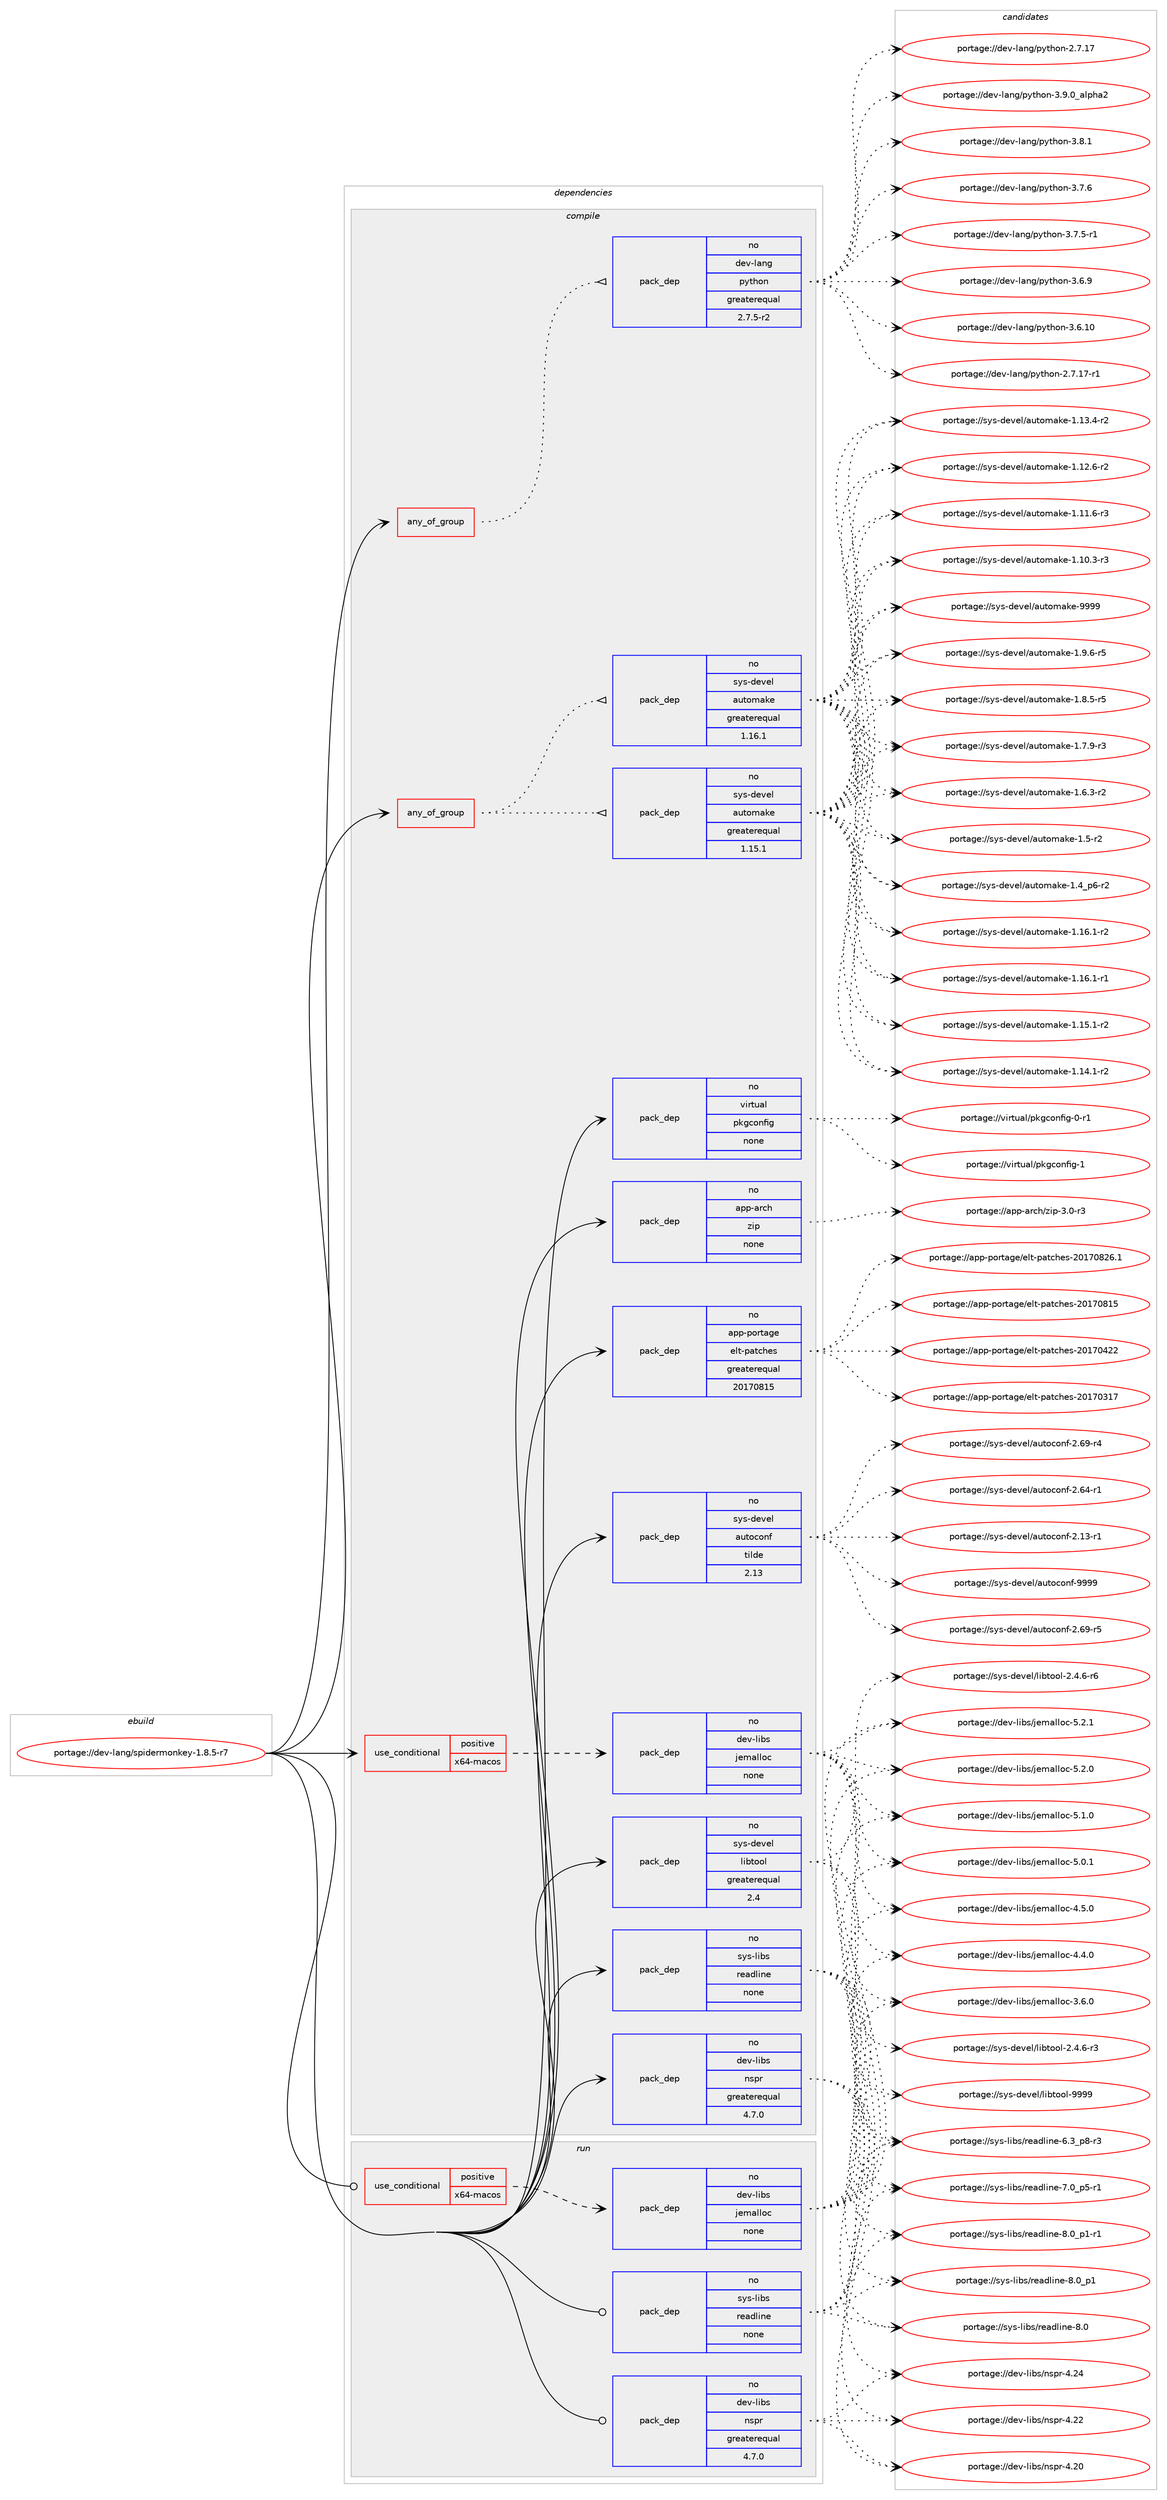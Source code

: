 digraph prolog {

# *************
# Graph options
# *************

newrank=true;
concentrate=true;
compound=true;
graph [rankdir=LR,fontname=Helvetica,fontsize=10,ranksep=1.5];#, ranksep=2.5, nodesep=0.2];
edge  [arrowhead=vee];
node  [fontname=Helvetica,fontsize=10];

# **********
# The ebuild
# **********

subgraph cluster_leftcol {
color=gray;
label=<<i>ebuild</i>>;
id [label="portage://dev-lang/spidermonkey-1.8.5-r7", color=red, width=4, href="../dev-lang/spidermonkey-1.8.5-r7.svg"];
}

# ****************
# The dependencies
# ****************

subgraph cluster_midcol {
color=gray;
label=<<i>dependencies</i>>;
subgraph cluster_compile {
fillcolor="#eeeeee";
style=filled;
label=<<i>compile</i>>;
subgraph any5180 {
dependency518188 [label=<<TABLE BORDER="0" CELLBORDER="1" CELLSPACING="0" CELLPADDING="4"><TR><TD CELLPADDING="10">any_of_group</TD></TR></TABLE>>, shape=none, color=red];subgraph pack385996 {
dependency518189 [label=<<TABLE BORDER="0" CELLBORDER="1" CELLSPACING="0" CELLPADDING="4" WIDTH="220"><TR><TD ROWSPAN="6" CELLPADDING="30">pack_dep</TD></TR><TR><TD WIDTH="110">no</TD></TR><TR><TD>dev-lang</TD></TR><TR><TD>python</TD></TR><TR><TD>greaterequal</TD></TR><TR><TD>2.7.5-r2</TD></TR></TABLE>>, shape=none, color=blue];
}
dependency518188:e -> dependency518189:w [weight=20,style="dotted",arrowhead="oinv"];
}
id:e -> dependency518188:w [weight=20,style="solid",arrowhead="vee"];
subgraph any5181 {
dependency518190 [label=<<TABLE BORDER="0" CELLBORDER="1" CELLSPACING="0" CELLPADDING="4"><TR><TD CELLPADDING="10">any_of_group</TD></TR></TABLE>>, shape=none, color=red];subgraph pack385997 {
dependency518191 [label=<<TABLE BORDER="0" CELLBORDER="1" CELLSPACING="0" CELLPADDING="4" WIDTH="220"><TR><TD ROWSPAN="6" CELLPADDING="30">pack_dep</TD></TR><TR><TD WIDTH="110">no</TD></TR><TR><TD>sys-devel</TD></TR><TR><TD>automake</TD></TR><TR><TD>greaterequal</TD></TR><TR><TD>1.16.1</TD></TR></TABLE>>, shape=none, color=blue];
}
dependency518190:e -> dependency518191:w [weight=20,style="dotted",arrowhead="oinv"];
subgraph pack385998 {
dependency518192 [label=<<TABLE BORDER="0" CELLBORDER="1" CELLSPACING="0" CELLPADDING="4" WIDTH="220"><TR><TD ROWSPAN="6" CELLPADDING="30">pack_dep</TD></TR><TR><TD WIDTH="110">no</TD></TR><TR><TD>sys-devel</TD></TR><TR><TD>automake</TD></TR><TR><TD>greaterequal</TD></TR><TR><TD>1.15.1</TD></TR></TABLE>>, shape=none, color=blue];
}
dependency518190:e -> dependency518192:w [weight=20,style="dotted",arrowhead="oinv"];
}
id:e -> dependency518190:w [weight=20,style="solid",arrowhead="vee"];
subgraph cond126775 {
dependency518193 [label=<<TABLE BORDER="0" CELLBORDER="1" CELLSPACING="0" CELLPADDING="4"><TR><TD ROWSPAN="3" CELLPADDING="10">use_conditional</TD></TR><TR><TD>positive</TD></TR><TR><TD>x64-macos</TD></TR></TABLE>>, shape=none, color=red];
subgraph pack385999 {
dependency518194 [label=<<TABLE BORDER="0" CELLBORDER="1" CELLSPACING="0" CELLPADDING="4" WIDTH="220"><TR><TD ROWSPAN="6" CELLPADDING="30">pack_dep</TD></TR><TR><TD WIDTH="110">no</TD></TR><TR><TD>dev-libs</TD></TR><TR><TD>jemalloc</TD></TR><TR><TD>none</TD></TR><TR><TD></TD></TR></TABLE>>, shape=none, color=blue];
}
dependency518193:e -> dependency518194:w [weight=20,style="dashed",arrowhead="vee"];
}
id:e -> dependency518193:w [weight=20,style="solid",arrowhead="vee"];
subgraph pack386000 {
dependency518195 [label=<<TABLE BORDER="0" CELLBORDER="1" CELLSPACING="0" CELLPADDING="4" WIDTH="220"><TR><TD ROWSPAN="6" CELLPADDING="30">pack_dep</TD></TR><TR><TD WIDTH="110">no</TD></TR><TR><TD>app-arch</TD></TR><TR><TD>zip</TD></TR><TR><TD>none</TD></TR><TR><TD></TD></TR></TABLE>>, shape=none, color=blue];
}
id:e -> dependency518195:w [weight=20,style="solid",arrowhead="vee"];
subgraph pack386001 {
dependency518196 [label=<<TABLE BORDER="0" CELLBORDER="1" CELLSPACING="0" CELLPADDING="4" WIDTH="220"><TR><TD ROWSPAN="6" CELLPADDING="30">pack_dep</TD></TR><TR><TD WIDTH="110">no</TD></TR><TR><TD>app-portage</TD></TR><TR><TD>elt-patches</TD></TR><TR><TD>greaterequal</TD></TR><TR><TD>20170815</TD></TR></TABLE>>, shape=none, color=blue];
}
id:e -> dependency518196:w [weight=20,style="solid",arrowhead="vee"];
subgraph pack386002 {
dependency518197 [label=<<TABLE BORDER="0" CELLBORDER="1" CELLSPACING="0" CELLPADDING="4" WIDTH="220"><TR><TD ROWSPAN="6" CELLPADDING="30">pack_dep</TD></TR><TR><TD WIDTH="110">no</TD></TR><TR><TD>dev-libs</TD></TR><TR><TD>nspr</TD></TR><TR><TD>greaterequal</TD></TR><TR><TD>4.7.0</TD></TR></TABLE>>, shape=none, color=blue];
}
id:e -> dependency518197:w [weight=20,style="solid",arrowhead="vee"];
subgraph pack386003 {
dependency518198 [label=<<TABLE BORDER="0" CELLBORDER="1" CELLSPACING="0" CELLPADDING="4" WIDTH="220"><TR><TD ROWSPAN="6" CELLPADDING="30">pack_dep</TD></TR><TR><TD WIDTH="110">no</TD></TR><TR><TD>sys-devel</TD></TR><TR><TD>autoconf</TD></TR><TR><TD>tilde</TD></TR><TR><TD>2.13</TD></TR></TABLE>>, shape=none, color=blue];
}
id:e -> dependency518198:w [weight=20,style="solid",arrowhead="vee"];
subgraph pack386004 {
dependency518199 [label=<<TABLE BORDER="0" CELLBORDER="1" CELLSPACING="0" CELLPADDING="4" WIDTH="220"><TR><TD ROWSPAN="6" CELLPADDING="30">pack_dep</TD></TR><TR><TD WIDTH="110">no</TD></TR><TR><TD>sys-devel</TD></TR><TR><TD>libtool</TD></TR><TR><TD>greaterequal</TD></TR><TR><TD>2.4</TD></TR></TABLE>>, shape=none, color=blue];
}
id:e -> dependency518199:w [weight=20,style="solid",arrowhead="vee"];
subgraph pack386005 {
dependency518200 [label=<<TABLE BORDER="0" CELLBORDER="1" CELLSPACING="0" CELLPADDING="4" WIDTH="220"><TR><TD ROWSPAN="6" CELLPADDING="30">pack_dep</TD></TR><TR><TD WIDTH="110">no</TD></TR><TR><TD>sys-libs</TD></TR><TR><TD>readline</TD></TR><TR><TD>none</TD></TR><TR><TD></TD></TR></TABLE>>, shape=none, color=blue];
}
id:e -> dependency518200:w [weight=20,style="solid",arrowhead="vee"];
subgraph pack386006 {
dependency518201 [label=<<TABLE BORDER="0" CELLBORDER="1" CELLSPACING="0" CELLPADDING="4" WIDTH="220"><TR><TD ROWSPAN="6" CELLPADDING="30">pack_dep</TD></TR><TR><TD WIDTH="110">no</TD></TR><TR><TD>virtual</TD></TR><TR><TD>pkgconfig</TD></TR><TR><TD>none</TD></TR><TR><TD></TD></TR></TABLE>>, shape=none, color=blue];
}
id:e -> dependency518201:w [weight=20,style="solid",arrowhead="vee"];
}
subgraph cluster_compileandrun {
fillcolor="#eeeeee";
style=filled;
label=<<i>compile and run</i>>;
}
subgraph cluster_run {
fillcolor="#eeeeee";
style=filled;
label=<<i>run</i>>;
subgraph cond126776 {
dependency518202 [label=<<TABLE BORDER="0" CELLBORDER="1" CELLSPACING="0" CELLPADDING="4"><TR><TD ROWSPAN="3" CELLPADDING="10">use_conditional</TD></TR><TR><TD>positive</TD></TR><TR><TD>x64-macos</TD></TR></TABLE>>, shape=none, color=red];
subgraph pack386007 {
dependency518203 [label=<<TABLE BORDER="0" CELLBORDER="1" CELLSPACING="0" CELLPADDING="4" WIDTH="220"><TR><TD ROWSPAN="6" CELLPADDING="30">pack_dep</TD></TR><TR><TD WIDTH="110">no</TD></TR><TR><TD>dev-libs</TD></TR><TR><TD>jemalloc</TD></TR><TR><TD>none</TD></TR><TR><TD></TD></TR></TABLE>>, shape=none, color=blue];
}
dependency518202:e -> dependency518203:w [weight=20,style="dashed",arrowhead="vee"];
}
id:e -> dependency518202:w [weight=20,style="solid",arrowhead="odot"];
subgraph pack386008 {
dependency518204 [label=<<TABLE BORDER="0" CELLBORDER="1" CELLSPACING="0" CELLPADDING="4" WIDTH="220"><TR><TD ROWSPAN="6" CELLPADDING="30">pack_dep</TD></TR><TR><TD WIDTH="110">no</TD></TR><TR><TD>dev-libs</TD></TR><TR><TD>nspr</TD></TR><TR><TD>greaterequal</TD></TR><TR><TD>4.7.0</TD></TR></TABLE>>, shape=none, color=blue];
}
id:e -> dependency518204:w [weight=20,style="solid",arrowhead="odot"];
subgraph pack386009 {
dependency518205 [label=<<TABLE BORDER="0" CELLBORDER="1" CELLSPACING="0" CELLPADDING="4" WIDTH="220"><TR><TD ROWSPAN="6" CELLPADDING="30">pack_dep</TD></TR><TR><TD WIDTH="110">no</TD></TR><TR><TD>sys-libs</TD></TR><TR><TD>readline</TD></TR><TR><TD>none</TD></TR><TR><TD></TD></TR></TABLE>>, shape=none, color=blue];
}
id:e -> dependency518205:w [weight=20,style="solid",arrowhead="odot"];
}
}

# **************
# The candidates
# **************

subgraph cluster_choices {
rank=same;
color=gray;
label=<<i>candidates</i>>;

subgraph choice385996 {
color=black;
nodesep=1;
choice10010111845108971101034711212111610411111045514657464895971081121049750 [label="portage://dev-lang/python-3.9.0_alpha2", color=red, width=4,href="../dev-lang/python-3.9.0_alpha2.svg"];
choice100101118451089711010347112121116104111110455146564649 [label="portage://dev-lang/python-3.8.1", color=red, width=4,href="../dev-lang/python-3.8.1.svg"];
choice100101118451089711010347112121116104111110455146554654 [label="portage://dev-lang/python-3.7.6", color=red, width=4,href="../dev-lang/python-3.7.6.svg"];
choice1001011184510897110103471121211161041111104551465546534511449 [label="portage://dev-lang/python-3.7.5-r1", color=red, width=4,href="../dev-lang/python-3.7.5-r1.svg"];
choice100101118451089711010347112121116104111110455146544657 [label="portage://dev-lang/python-3.6.9", color=red, width=4,href="../dev-lang/python-3.6.9.svg"];
choice10010111845108971101034711212111610411111045514654464948 [label="portage://dev-lang/python-3.6.10", color=red, width=4,href="../dev-lang/python-3.6.10.svg"];
choice100101118451089711010347112121116104111110455046554649554511449 [label="portage://dev-lang/python-2.7.17-r1", color=red, width=4,href="../dev-lang/python-2.7.17-r1.svg"];
choice10010111845108971101034711212111610411111045504655464955 [label="portage://dev-lang/python-2.7.17", color=red, width=4,href="../dev-lang/python-2.7.17.svg"];
dependency518189:e -> choice10010111845108971101034711212111610411111045514657464895971081121049750:w [style=dotted,weight="100"];
dependency518189:e -> choice100101118451089711010347112121116104111110455146564649:w [style=dotted,weight="100"];
dependency518189:e -> choice100101118451089711010347112121116104111110455146554654:w [style=dotted,weight="100"];
dependency518189:e -> choice1001011184510897110103471121211161041111104551465546534511449:w [style=dotted,weight="100"];
dependency518189:e -> choice100101118451089711010347112121116104111110455146544657:w [style=dotted,weight="100"];
dependency518189:e -> choice10010111845108971101034711212111610411111045514654464948:w [style=dotted,weight="100"];
dependency518189:e -> choice100101118451089711010347112121116104111110455046554649554511449:w [style=dotted,weight="100"];
dependency518189:e -> choice10010111845108971101034711212111610411111045504655464955:w [style=dotted,weight="100"];
}
subgraph choice385997 {
color=black;
nodesep=1;
choice115121115451001011181011084797117116111109971071014557575757 [label="portage://sys-devel/automake-9999", color=red, width=4,href="../sys-devel/automake-9999.svg"];
choice115121115451001011181011084797117116111109971071014549465746544511453 [label="portage://sys-devel/automake-1.9.6-r5", color=red, width=4,href="../sys-devel/automake-1.9.6-r5.svg"];
choice115121115451001011181011084797117116111109971071014549465646534511453 [label="portage://sys-devel/automake-1.8.5-r5", color=red, width=4,href="../sys-devel/automake-1.8.5-r5.svg"];
choice115121115451001011181011084797117116111109971071014549465546574511451 [label="portage://sys-devel/automake-1.7.9-r3", color=red, width=4,href="../sys-devel/automake-1.7.9-r3.svg"];
choice115121115451001011181011084797117116111109971071014549465446514511450 [label="portage://sys-devel/automake-1.6.3-r2", color=red, width=4,href="../sys-devel/automake-1.6.3-r2.svg"];
choice11512111545100101118101108479711711611110997107101454946534511450 [label="portage://sys-devel/automake-1.5-r2", color=red, width=4,href="../sys-devel/automake-1.5-r2.svg"];
choice115121115451001011181011084797117116111109971071014549465295112544511450 [label="portage://sys-devel/automake-1.4_p6-r2", color=red, width=4,href="../sys-devel/automake-1.4_p6-r2.svg"];
choice11512111545100101118101108479711711611110997107101454946495446494511450 [label="portage://sys-devel/automake-1.16.1-r2", color=red, width=4,href="../sys-devel/automake-1.16.1-r2.svg"];
choice11512111545100101118101108479711711611110997107101454946495446494511449 [label="portage://sys-devel/automake-1.16.1-r1", color=red, width=4,href="../sys-devel/automake-1.16.1-r1.svg"];
choice11512111545100101118101108479711711611110997107101454946495346494511450 [label="portage://sys-devel/automake-1.15.1-r2", color=red, width=4,href="../sys-devel/automake-1.15.1-r2.svg"];
choice11512111545100101118101108479711711611110997107101454946495246494511450 [label="portage://sys-devel/automake-1.14.1-r2", color=red, width=4,href="../sys-devel/automake-1.14.1-r2.svg"];
choice11512111545100101118101108479711711611110997107101454946495146524511450 [label="portage://sys-devel/automake-1.13.4-r2", color=red, width=4,href="../sys-devel/automake-1.13.4-r2.svg"];
choice11512111545100101118101108479711711611110997107101454946495046544511450 [label="portage://sys-devel/automake-1.12.6-r2", color=red, width=4,href="../sys-devel/automake-1.12.6-r2.svg"];
choice11512111545100101118101108479711711611110997107101454946494946544511451 [label="portage://sys-devel/automake-1.11.6-r3", color=red, width=4,href="../sys-devel/automake-1.11.6-r3.svg"];
choice11512111545100101118101108479711711611110997107101454946494846514511451 [label="portage://sys-devel/automake-1.10.3-r3", color=red, width=4,href="../sys-devel/automake-1.10.3-r3.svg"];
dependency518191:e -> choice115121115451001011181011084797117116111109971071014557575757:w [style=dotted,weight="100"];
dependency518191:e -> choice115121115451001011181011084797117116111109971071014549465746544511453:w [style=dotted,weight="100"];
dependency518191:e -> choice115121115451001011181011084797117116111109971071014549465646534511453:w [style=dotted,weight="100"];
dependency518191:e -> choice115121115451001011181011084797117116111109971071014549465546574511451:w [style=dotted,weight="100"];
dependency518191:e -> choice115121115451001011181011084797117116111109971071014549465446514511450:w [style=dotted,weight="100"];
dependency518191:e -> choice11512111545100101118101108479711711611110997107101454946534511450:w [style=dotted,weight="100"];
dependency518191:e -> choice115121115451001011181011084797117116111109971071014549465295112544511450:w [style=dotted,weight="100"];
dependency518191:e -> choice11512111545100101118101108479711711611110997107101454946495446494511450:w [style=dotted,weight="100"];
dependency518191:e -> choice11512111545100101118101108479711711611110997107101454946495446494511449:w [style=dotted,weight="100"];
dependency518191:e -> choice11512111545100101118101108479711711611110997107101454946495346494511450:w [style=dotted,weight="100"];
dependency518191:e -> choice11512111545100101118101108479711711611110997107101454946495246494511450:w [style=dotted,weight="100"];
dependency518191:e -> choice11512111545100101118101108479711711611110997107101454946495146524511450:w [style=dotted,weight="100"];
dependency518191:e -> choice11512111545100101118101108479711711611110997107101454946495046544511450:w [style=dotted,weight="100"];
dependency518191:e -> choice11512111545100101118101108479711711611110997107101454946494946544511451:w [style=dotted,weight="100"];
dependency518191:e -> choice11512111545100101118101108479711711611110997107101454946494846514511451:w [style=dotted,weight="100"];
}
subgraph choice385998 {
color=black;
nodesep=1;
choice115121115451001011181011084797117116111109971071014557575757 [label="portage://sys-devel/automake-9999", color=red, width=4,href="../sys-devel/automake-9999.svg"];
choice115121115451001011181011084797117116111109971071014549465746544511453 [label="portage://sys-devel/automake-1.9.6-r5", color=red, width=4,href="../sys-devel/automake-1.9.6-r5.svg"];
choice115121115451001011181011084797117116111109971071014549465646534511453 [label="portage://sys-devel/automake-1.8.5-r5", color=red, width=4,href="../sys-devel/automake-1.8.5-r5.svg"];
choice115121115451001011181011084797117116111109971071014549465546574511451 [label="portage://sys-devel/automake-1.7.9-r3", color=red, width=4,href="../sys-devel/automake-1.7.9-r3.svg"];
choice115121115451001011181011084797117116111109971071014549465446514511450 [label="portage://sys-devel/automake-1.6.3-r2", color=red, width=4,href="../sys-devel/automake-1.6.3-r2.svg"];
choice11512111545100101118101108479711711611110997107101454946534511450 [label="portage://sys-devel/automake-1.5-r2", color=red, width=4,href="../sys-devel/automake-1.5-r2.svg"];
choice115121115451001011181011084797117116111109971071014549465295112544511450 [label="portage://sys-devel/automake-1.4_p6-r2", color=red, width=4,href="../sys-devel/automake-1.4_p6-r2.svg"];
choice11512111545100101118101108479711711611110997107101454946495446494511450 [label="portage://sys-devel/automake-1.16.1-r2", color=red, width=4,href="../sys-devel/automake-1.16.1-r2.svg"];
choice11512111545100101118101108479711711611110997107101454946495446494511449 [label="portage://sys-devel/automake-1.16.1-r1", color=red, width=4,href="../sys-devel/automake-1.16.1-r1.svg"];
choice11512111545100101118101108479711711611110997107101454946495346494511450 [label="portage://sys-devel/automake-1.15.1-r2", color=red, width=4,href="../sys-devel/automake-1.15.1-r2.svg"];
choice11512111545100101118101108479711711611110997107101454946495246494511450 [label="portage://sys-devel/automake-1.14.1-r2", color=red, width=4,href="../sys-devel/automake-1.14.1-r2.svg"];
choice11512111545100101118101108479711711611110997107101454946495146524511450 [label="portage://sys-devel/automake-1.13.4-r2", color=red, width=4,href="../sys-devel/automake-1.13.4-r2.svg"];
choice11512111545100101118101108479711711611110997107101454946495046544511450 [label="portage://sys-devel/automake-1.12.6-r2", color=red, width=4,href="../sys-devel/automake-1.12.6-r2.svg"];
choice11512111545100101118101108479711711611110997107101454946494946544511451 [label="portage://sys-devel/automake-1.11.6-r3", color=red, width=4,href="../sys-devel/automake-1.11.6-r3.svg"];
choice11512111545100101118101108479711711611110997107101454946494846514511451 [label="portage://sys-devel/automake-1.10.3-r3", color=red, width=4,href="../sys-devel/automake-1.10.3-r3.svg"];
dependency518192:e -> choice115121115451001011181011084797117116111109971071014557575757:w [style=dotted,weight="100"];
dependency518192:e -> choice115121115451001011181011084797117116111109971071014549465746544511453:w [style=dotted,weight="100"];
dependency518192:e -> choice115121115451001011181011084797117116111109971071014549465646534511453:w [style=dotted,weight="100"];
dependency518192:e -> choice115121115451001011181011084797117116111109971071014549465546574511451:w [style=dotted,weight="100"];
dependency518192:e -> choice115121115451001011181011084797117116111109971071014549465446514511450:w [style=dotted,weight="100"];
dependency518192:e -> choice11512111545100101118101108479711711611110997107101454946534511450:w [style=dotted,weight="100"];
dependency518192:e -> choice115121115451001011181011084797117116111109971071014549465295112544511450:w [style=dotted,weight="100"];
dependency518192:e -> choice11512111545100101118101108479711711611110997107101454946495446494511450:w [style=dotted,weight="100"];
dependency518192:e -> choice11512111545100101118101108479711711611110997107101454946495446494511449:w [style=dotted,weight="100"];
dependency518192:e -> choice11512111545100101118101108479711711611110997107101454946495346494511450:w [style=dotted,weight="100"];
dependency518192:e -> choice11512111545100101118101108479711711611110997107101454946495246494511450:w [style=dotted,weight="100"];
dependency518192:e -> choice11512111545100101118101108479711711611110997107101454946495146524511450:w [style=dotted,weight="100"];
dependency518192:e -> choice11512111545100101118101108479711711611110997107101454946495046544511450:w [style=dotted,weight="100"];
dependency518192:e -> choice11512111545100101118101108479711711611110997107101454946494946544511451:w [style=dotted,weight="100"];
dependency518192:e -> choice11512111545100101118101108479711711611110997107101454946494846514511451:w [style=dotted,weight="100"];
}
subgraph choice385999 {
color=black;
nodesep=1;
choice1001011184510810598115471061011099710810811199455346504649 [label="portage://dev-libs/jemalloc-5.2.1", color=red, width=4,href="../dev-libs/jemalloc-5.2.1.svg"];
choice1001011184510810598115471061011099710810811199455346504648 [label="portage://dev-libs/jemalloc-5.2.0", color=red, width=4,href="../dev-libs/jemalloc-5.2.0.svg"];
choice1001011184510810598115471061011099710810811199455346494648 [label="portage://dev-libs/jemalloc-5.1.0", color=red, width=4,href="../dev-libs/jemalloc-5.1.0.svg"];
choice1001011184510810598115471061011099710810811199455346484649 [label="portage://dev-libs/jemalloc-5.0.1", color=red, width=4,href="../dev-libs/jemalloc-5.0.1.svg"];
choice1001011184510810598115471061011099710810811199455246534648 [label="portage://dev-libs/jemalloc-4.5.0", color=red, width=4,href="../dev-libs/jemalloc-4.5.0.svg"];
choice1001011184510810598115471061011099710810811199455246524648 [label="portage://dev-libs/jemalloc-4.4.0", color=red, width=4,href="../dev-libs/jemalloc-4.4.0.svg"];
choice1001011184510810598115471061011099710810811199455146544648 [label="portage://dev-libs/jemalloc-3.6.0", color=red, width=4,href="../dev-libs/jemalloc-3.6.0.svg"];
dependency518194:e -> choice1001011184510810598115471061011099710810811199455346504649:w [style=dotted,weight="100"];
dependency518194:e -> choice1001011184510810598115471061011099710810811199455346504648:w [style=dotted,weight="100"];
dependency518194:e -> choice1001011184510810598115471061011099710810811199455346494648:w [style=dotted,weight="100"];
dependency518194:e -> choice1001011184510810598115471061011099710810811199455346484649:w [style=dotted,weight="100"];
dependency518194:e -> choice1001011184510810598115471061011099710810811199455246534648:w [style=dotted,weight="100"];
dependency518194:e -> choice1001011184510810598115471061011099710810811199455246524648:w [style=dotted,weight="100"];
dependency518194:e -> choice1001011184510810598115471061011099710810811199455146544648:w [style=dotted,weight="100"];
}
subgraph choice386000 {
color=black;
nodesep=1;
choice9711211245971149910447122105112455146484511451 [label="portage://app-arch/zip-3.0-r3", color=red, width=4,href="../app-arch/zip-3.0-r3.svg"];
dependency518195:e -> choice9711211245971149910447122105112455146484511451:w [style=dotted,weight="100"];
}
subgraph choice386001 {
color=black;
nodesep=1;
choice971121124511211111411697103101471011081164511297116991041011154550484955485650544649 [label="portage://app-portage/elt-patches-20170826.1", color=red, width=4,href="../app-portage/elt-patches-20170826.1.svg"];
choice97112112451121111141169710310147101108116451129711699104101115455048495548564953 [label="portage://app-portage/elt-patches-20170815", color=red, width=4,href="../app-portage/elt-patches-20170815.svg"];
choice97112112451121111141169710310147101108116451129711699104101115455048495548525050 [label="portage://app-portage/elt-patches-20170422", color=red, width=4,href="../app-portage/elt-patches-20170422.svg"];
choice97112112451121111141169710310147101108116451129711699104101115455048495548514955 [label="portage://app-portage/elt-patches-20170317", color=red, width=4,href="../app-portage/elt-patches-20170317.svg"];
dependency518196:e -> choice971121124511211111411697103101471011081164511297116991041011154550484955485650544649:w [style=dotted,weight="100"];
dependency518196:e -> choice97112112451121111141169710310147101108116451129711699104101115455048495548564953:w [style=dotted,weight="100"];
dependency518196:e -> choice97112112451121111141169710310147101108116451129711699104101115455048495548525050:w [style=dotted,weight="100"];
dependency518196:e -> choice97112112451121111141169710310147101108116451129711699104101115455048495548514955:w [style=dotted,weight="100"];
}
subgraph choice386002 {
color=black;
nodesep=1;
choice1001011184510810598115471101151121144552465052 [label="portage://dev-libs/nspr-4.24", color=red, width=4,href="../dev-libs/nspr-4.24.svg"];
choice1001011184510810598115471101151121144552465050 [label="portage://dev-libs/nspr-4.22", color=red, width=4,href="../dev-libs/nspr-4.22.svg"];
choice1001011184510810598115471101151121144552465048 [label="portage://dev-libs/nspr-4.20", color=red, width=4,href="../dev-libs/nspr-4.20.svg"];
dependency518197:e -> choice1001011184510810598115471101151121144552465052:w [style=dotted,weight="100"];
dependency518197:e -> choice1001011184510810598115471101151121144552465050:w [style=dotted,weight="100"];
dependency518197:e -> choice1001011184510810598115471101151121144552465048:w [style=dotted,weight="100"];
}
subgraph choice386003 {
color=black;
nodesep=1;
choice115121115451001011181011084797117116111991111101024557575757 [label="portage://sys-devel/autoconf-9999", color=red, width=4,href="../sys-devel/autoconf-9999.svg"];
choice1151211154510010111810110847971171161119911111010245504654574511453 [label="portage://sys-devel/autoconf-2.69-r5", color=red, width=4,href="../sys-devel/autoconf-2.69-r5.svg"];
choice1151211154510010111810110847971171161119911111010245504654574511452 [label="portage://sys-devel/autoconf-2.69-r4", color=red, width=4,href="../sys-devel/autoconf-2.69-r4.svg"];
choice1151211154510010111810110847971171161119911111010245504654524511449 [label="portage://sys-devel/autoconf-2.64-r1", color=red, width=4,href="../sys-devel/autoconf-2.64-r1.svg"];
choice1151211154510010111810110847971171161119911111010245504649514511449 [label="portage://sys-devel/autoconf-2.13-r1", color=red, width=4,href="../sys-devel/autoconf-2.13-r1.svg"];
dependency518198:e -> choice115121115451001011181011084797117116111991111101024557575757:w [style=dotted,weight="100"];
dependency518198:e -> choice1151211154510010111810110847971171161119911111010245504654574511453:w [style=dotted,weight="100"];
dependency518198:e -> choice1151211154510010111810110847971171161119911111010245504654574511452:w [style=dotted,weight="100"];
dependency518198:e -> choice1151211154510010111810110847971171161119911111010245504654524511449:w [style=dotted,weight="100"];
dependency518198:e -> choice1151211154510010111810110847971171161119911111010245504649514511449:w [style=dotted,weight="100"];
}
subgraph choice386004 {
color=black;
nodesep=1;
choice1151211154510010111810110847108105981161111111084557575757 [label="portage://sys-devel/libtool-9999", color=red, width=4,href="../sys-devel/libtool-9999.svg"];
choice1151211154510010111810110847108105981161111111084550465246544511454 [label="portage://sys-devel/libtool-2.4.6-r6", color=red, width=4,href="../sys-devel/libtool-2.4.6-r6.svg"];
choice1151211154510010111810110847108105981161111111084550465246544511451 [label="portage://sys-devel/libtool-2.4.6-r3", color=red, width=4,href="../sys-devel/libtool-2.4.6-r3.svg"];
dependency518199:e -> choice1151211154510010111810110847108105981161111111084557575757:w [style=dotted,weight="100"];
dependency518199:e -> choice1151211154510010111810110847108105981161111111084550465246544511454:w [style=dotted,weight="100"];
dependency518199:e -> choice1151211154510010111810110847108105981161111111084550465246544511451:w [style=dotted,weight="100"];
}
subgraph choice386005 {
color=black;
nodesep=1;
choice115121115451081059811547114101971001081051101014556464895112494511449 [label="portage://sys-libs/readline-8.0_p1-r1", color=red, width=4,href="../sys-libs/readline-8.0_p1-r1.svg"];
choice11512111545108105981154711410197100108105110101455646489511249 [label="portage://sys-libs/readline-8.0_p1", color=red, width=4,href="../sys-libs/readline-8.0_p1.svg"];
choice1151211154510810598115471141019710010810511010145564648 [label="portage://sys-libs/readline-8.0", color=red, width=4,href="../sys-libs/readline-8.0.svg"];
choice115121115451081059811547114101971001081051101014555464895112534511449 [label="portage://sys-libs/readline-7.0_p5-r1", color=red, width=4,href="../sys-libs/readline-7.0_p5-r1.svg"];
choice115121115451081059811547114101971001081051101014554465195112564511451 [label="portage://sys-libs/readline-6.3_p8-r3", color=red, width=4,href="../sys-libs/readline-6.3_p8-r3.svg"];
dependency518200:e -> choice115121115451081059811547114101971001081051101014556464895112494511449:w [style=dotted,weight="100"];
dependency518200:e -> choice11512111545108105981154711410197100108105110101455646489511249:w [style=dotted,weight="100"];
dependency518200:e -> choice1151211154510810598115471141019710010810511010145564648:w [style=dotted,weight="100"];
dependency518200:e -> choice115121115451081059811547114101971001081051101014555464895112534511449:w [style=dotted,weight="100"];
dependency518200:e -> choice115121115451081059811547114101971001081051101014554465195112564511451:w [style=dotted,weight="100"];
}
subgraph choice386006 {
color=black;
nodesep=1;
choice1181051141161179710847112107103991111101021051034549 [label="portage://virtual/pkgconfig-1", color=red, width=4,href="../virtual/pkgconfig-1.svg"];
choice11810511411611797108471121071039911111010210510345484511449 [label="portage://virtual/pkgconfig-0-r1", color=red, width=4,href="../virtual/pkgconfig-0-r1.svg"];
dependency518201:e -> choice1181051141161179710847112107103991111101021051034549:w [style=dotted,weight="100"];
dependency518201:e -> choice11810511411611797108471121071039911111010210510345484511449:w [style=dotted,weight="100"];
}
subgraph choice386007 {
color=black;
nodesep=1;
choice1001011184510810598115471061011099710810811199455346504649 [label="portage://dev-libs/jemalloc-5.2.1", color=red, width=4,href="../dev-libs/jemalloc-5.2.1.svg"];
choice1001011184510810598115471061011099710810811199455346504648 [label="portage://dev-libs/jemalloc-5.2.0", color=red, width=4,href="../dev-libs/jemalloc-5.2.0.svg"];
choice1001011184510810598115471061011099710810811199455346494648 [label="portage://dev-libs/jemalloc-5.1.0", color=red, width=4,href="../dev-libs/jemalloc-5.1.0.svg"];
choice1001011184510810598115471061011099710810811199455346484649 [label="portage://dev-libs/jemalloc-5.0.1", color=red, width=4,href="../dev-libs/jemalloc-5.0.1.svg"];
choice1001011184510810598115471061011099710810811199455246534648 [label="portage://dev-libs/jemalloc-4.5.0", color=red, width=4,href="../dev-libs/jemalloc-4.5.0.svg"];
choice1001011184510810598115471061011099710810811199455246524648 [label="portage://dev-libs/jemalloc-4.4.0", color=red, width=4,href="../dev-libs/jemalloc-4.4.0.svg"];
choice1001011184510810598115471061011099710810811199455146544648 [label="portage://dev-libs/jemalloc-3.6.0", color=red, width=4,href="../dev-libs/jemalloc-3.6.0.svg"];
dependency518203:e -> choice1001011184510810598115471061011099710810811199455346504649:w [style=dotted,weight="100"];
dependency518203:e -> choice1001011184510810598115471061011099710810811199455346504648:w [style=dotted,weight="100"];
dependency518203:e -> choice1001011184510810598115471061011099710810811199455346494648:w [style=dotted,weight="100"];
dependency518203:e -> choice1001011184510810598115471061011099710810811199455346484649:w [style=dotted,weight="100"];
dependency518203:e -> choice1001011184510810598115471061011099710810811199455246534648:w [style=dotted,weight="100"];
dependency518203:e -> choice1001011184510810598115471061011099710810811199455246524648:w [style=dotted,weight="100"];
dependency518203:e -> choice1001011184510810598115471061011099710810811199455146544648:w [style=dotted,weight="100"];
}
subgraph choice386008 {
color=black;
nodesep=1;
choice1001011184510810598115471101151121144552465052 [label="portage://dev-libs/nspr-4.24", color=red, width=4,href="../dev-libs/nspr-4.24.svg"];
choice1001011184510810598115471101151121144552465050 [label="portage://dev-libs/nspr-4.22", color=red, width=4,href="../dev-libs/nspr-4.22.svg"];
choice1001011184510810598115471101151121144552465048 [label="portage://dev-libs/nspr-4.20", color=red, width=4,href="../dev-libs/nspr-4.20.svg"];
dependency518204:e -> choice1001011184510810598115471101151121144552465052:w [style=dotted,weight="100"];
dependency518204:e -> choice1001011184510810598115471101151121144552465050:w [style=dotted,weight="100"];
dependency518204:e -> choice1001011184510810598115471101151121144552465048:w [style=dotted,weight="100"];
}
subgraph choice386009 {
color=black;
nodesep=1;
choice115121115451081059811547114101971001081051101014556464895112494511449 [label="portage://sys-libs/readline-8.0_p1-r1", color=red, width=4,href="../sys-libs/readline-8.0_p1-r1.svg"];
choice11512111545108105981154711410197100108105110101455646489511249 [label="portage://sys-libs/readline-8.0_p1", color=red, width=4,href="../sys-libs/readline-8.0_p1.svg"];
choice1151211154510810598115471141019710010810511010145564648 [label="portage://sys-libs/readline-8.0", color=red, width=4,href="../sys-libs/readline-8.0.svg"];
choice115121115451081059811547114101971001081051101014555464895112534511449 [label="portage://sys-libs/readline-7.0_p5-r1", color=red, width=4,href="../sys-libs/readline-7.0_p5-r1.svg"];
choice115121115451081059811547114101971001081051101014554465195112564511451 [label="portage://sys-libs/readline-6.3_p8-r3", color=red, width=4,href="../sys-libs/readline-6.3_p8-r3.svg"];
dependency518205:e -> choice115121115451081059811547114101971001081051101014556464895112494511449:w [style=dotted,weight="100"];
dependency518205:e -> choice11512111545108105981154711410197100108105110101455646489511249:w [style=dotted,weight="100"];
dependency518205:e -> choice1151211154510810598115471141019710010810511010145564648:w [style=dotted,weight="100"];
dependency518205:e -> choice115121115451081059811547114101971001081051101014555464895112534511449:w [style=dotted,weight="100"];
dependency518205:e -> choice115121115451081059811547114101971001081051101014554465195112564511451:w [style=dotted,weight="100"];
}
}

}
